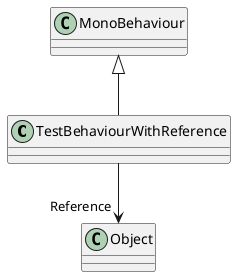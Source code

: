 @startuml
class TestBehaviourWithReference {
}
MonoBehaviour <|-- TestBehaviourWithReference
TestBehaviourWithReference --> "Reference" Object
@enduml
